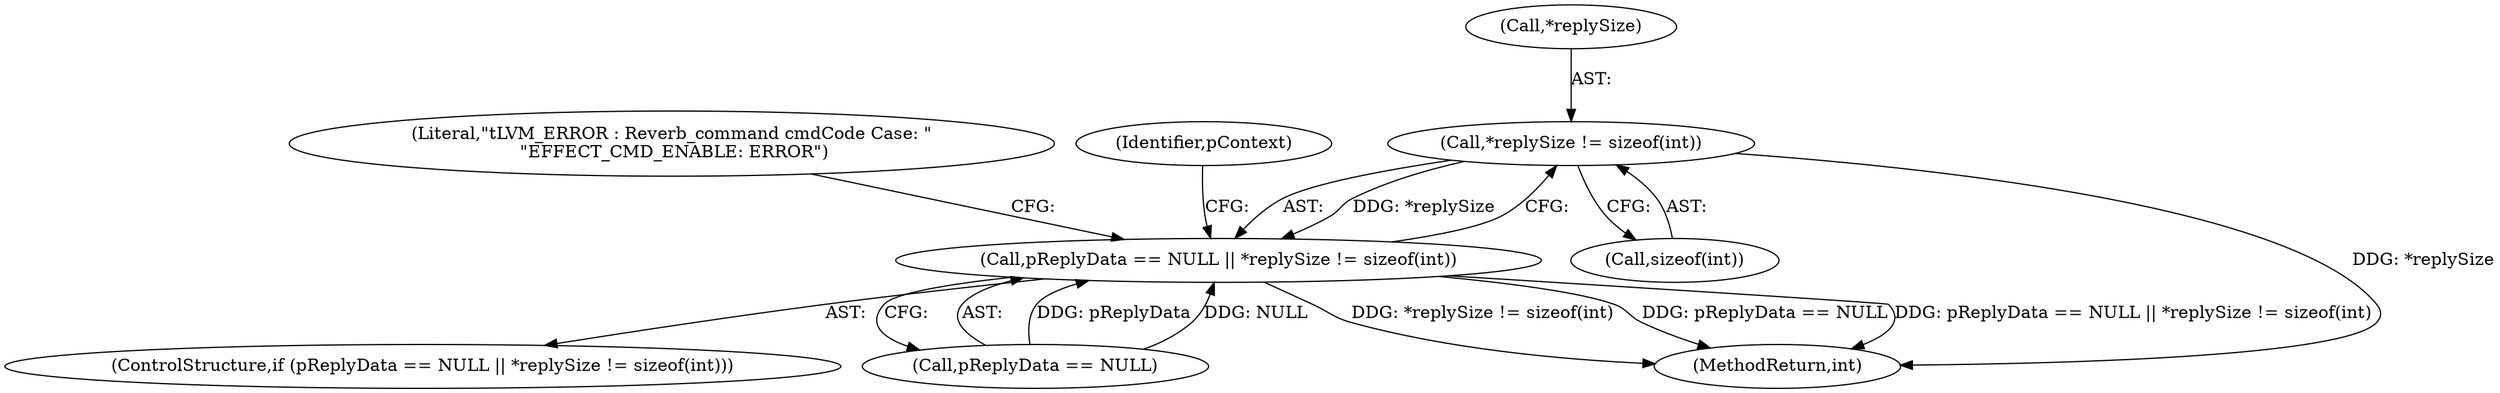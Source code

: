 digraph "0_Android_aeea52da00d210587fb3ed895de3d5f2e0264c88_6@API" {
"1000434" [label="(Call,*replySize != sizeof(int))"];
"1000430" [label="(Call,pReplyData == NULL || *replySize != sizeof(int))"];
"1000434" [label="(Call,*replySize != sizeof(int))"];
"1000441" [label="(Literal,\"\tLVM_ERROR : Reverb_command cmdCode Case: \"\n \"EFFECT_CMD_ENABLE: ERROR\")"];
"1000429" [label="(ControlStructure,if (pReplyData == NULL || *replySize != sizeof(int)))"];
"1000437" [label="(Call,sizeof(int))"];
"1000431" [label="(Call,pReplyData == NULL)"];
"1000448" [label="(Identifier,pContext)"];
"1000435" [label="(Call,*replySize)"];
"1000668" [label="(MethodReturn,int)"];
"1000430" [label="(Call,pReplyData == NULL || *replySize != sizeof(int))"];
"1000434" -> "1000430"  [label="AST: "];
"1000434" -> "1000437"  [label="CFG: "];
"1000435" -> "1000434"  [label="AST: "];
"1000437" -> "1000434"  [label="AST: "];
"1000430" -> "1000434"  [label="CFG: "];
"1000434" -> "1000668"  [label="DDG: *replySize"];
"1000434" -> "1000430"  [label="DDG: *replySize"];
"1000430" -> "1000429"  [label="AST: "];
"1000430" -> "1000431"  [label="CFG: "];
"1000431" -> "1000430"  [label="AST: "];
"1000441" -> "1000430"  [label="CFG: "];
"1000448" -> "1000430"  [label="CFG: "];
"1000430" -> "1000668"  [label="DDG: *replySize != sizeof(int)"];
"1000430" -> "1000668"  [label="DDG: pReplyData == NULL"];
"1000430" -> "1000668"  [label="DDG: pReplyData == NULL || *replySize != sizeof(int)"];
"1000431" -> "1000430"  [label="DDG: pReplyData"];
"1000431" -> "1000430"  [label="DDG: NULL"];
}

